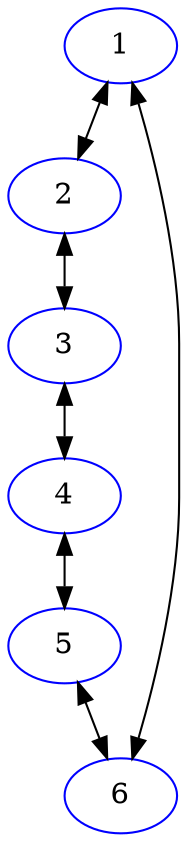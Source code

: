 digraph camkii_ring {
    edge[dir=both];
    node[color=blue,share=circle]
    1 -> 2 -> 3 -> 4 -> 5 -> 6 -> 1;
}
